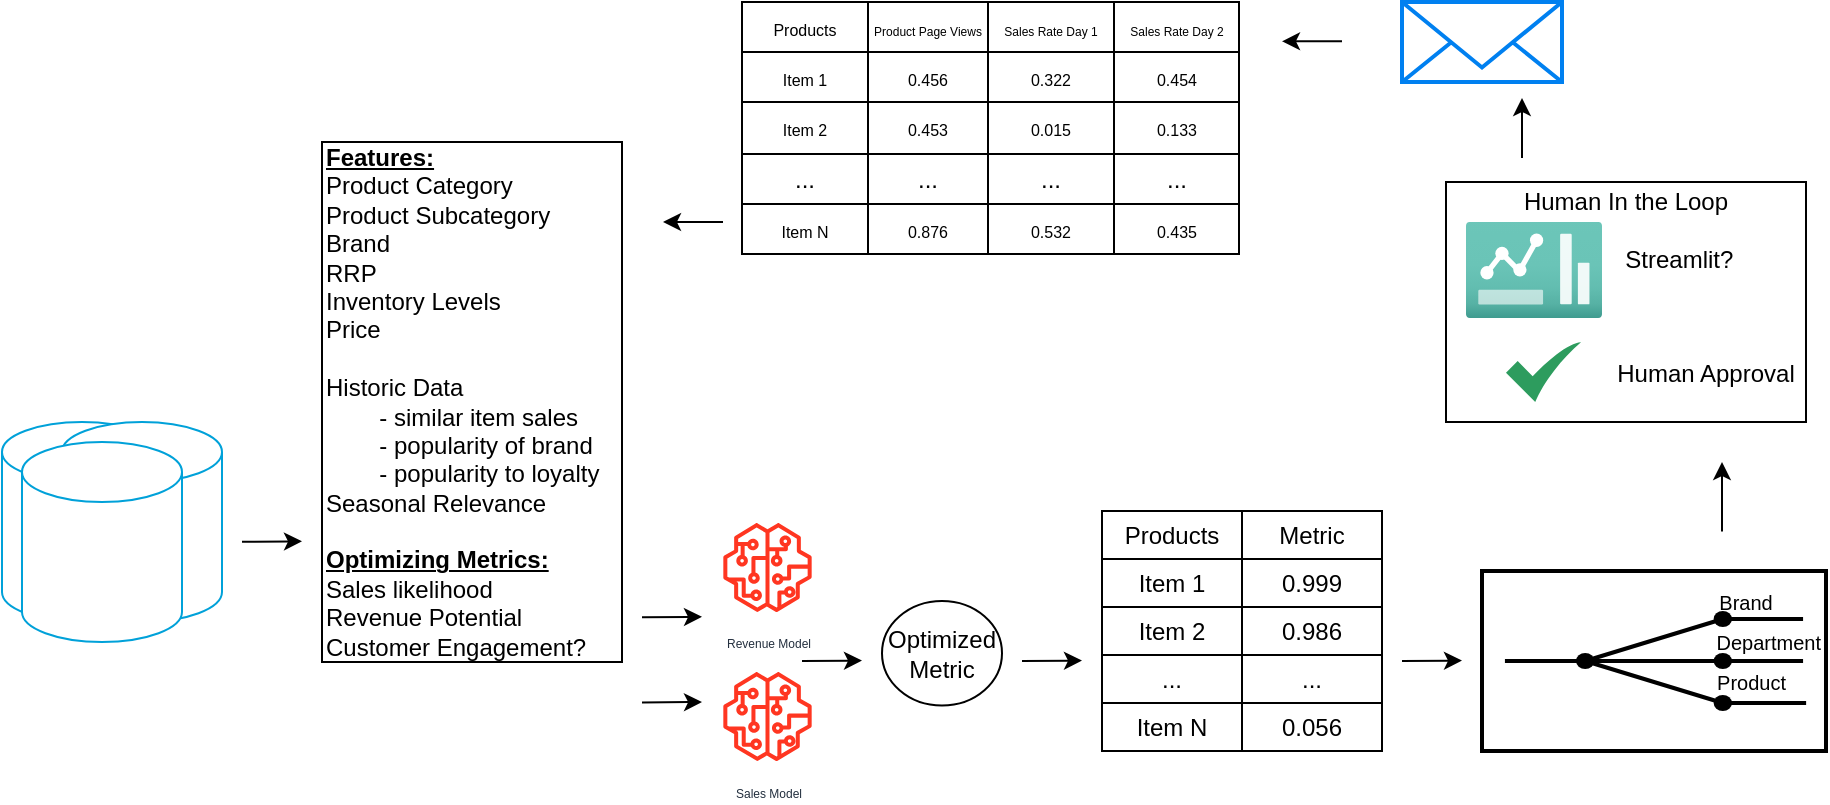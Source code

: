 <mxfile version="24.8.2">
  <diagram name="Page-1" id="AyYo4sgzFAqUoDY3u-qt">
    <mxGraphModel dx="1145" dy="499" grid="1" gridSize="10" guides="1" tooltips="1" connect="1" arrows="1" fold="1" page="1" pageScale="1" pageWidth="850" pageHeight="1100" math="0" shadow="0">
      <root>
        <mxCell id="0" />
        <mxCell id="1" parent="0" />
        <mxCell id="waE4sCZhkBapJmtRks2j-3" value="" style="shape=cylinder3;whiteSpace=wrap;html=1;boundedLbl=1;backgroundOutline=1;size=15;strokeColor=#00A1D9;" vertex="1" parent="1">
          <mxGeometry x="40" y="240" width="80" height="100" as="geometry" />
        </mxCell>
        <mxCell id="waE4sCZhkBapJmtRks2j-5" value="" style="shape=cylinder3;whiteSpace=wrap;html=1;boundedLbl=1;backgroundOutline=1;size=15;strokeColor=#00A1D9;" vertex="1" parent="1">
          <mxGeometry x="70" y="240" width="80" height="100" as="geometry" />
        </mxCell>
        <mxCell id="waE4sCZhkBapJmtRks2j-4" value="" style="shape=cylinder3;whiteSpace=wrap;html=1;boundedLbl=1;backgroundOutline=1;size=15;strokeColor=#00A1D9;" vertex="1" parent="1">
          <mxGeometry x="50" y="250" width="80" height="100" as="geometry" />
        </mxCell>
        <mxCell id="waE4sCZhkBapJmtRks2j-10" value="&lt;div&gt;&lt;b&gt;&lt;u&gt;Features:&lt;/u&gt;&lt;/b&gt;&lt;/div&gt;Product Category&lt;div&gt;Product Subcategory&lt;/div&gt;&lt;div&gt;Brand&lt;/div&gt;&lt;div&gt;&lt;div&gt;RRP&lt;/div&gt;&lt;div&gt;Inventory Levels&lt;/div&gt;&lt;div&gt;Price&lt;/div&gt;&lt;div&gt;&lt;br&gt;&lt;/div&gt;&lt;div&gt;Historic Data&lt;/div&gt;&lt;div&gt;&lt;span style=&quot;white-space: pre;&quot;&gt;&#x9;&lt;/span&gt;- similar item sales&lt;br&gt;&lt;/div&gt;&lt;div&gt;&lt;span style=&quot;white-space: pre;&quot;&gt;&#x9;&lt;/span&gt;- popularity of brand&lt;br&gt;&lt;/div&gt;&lt;div&gt;&lt;span style=&quot;white-space: pre;&quot;&gt;&#x9;&lt;/span&gt;- popularity to loyalty&lt;br&gt;&lt;/div&gt;&lt;div&gt;Seasonal Relevance&lt;/div&gt;&lt;div&gt;&lt;br&gt;&lt;/div&gt;&lt;div&gt;&lt;b&gt;&lt;u&gt;Optimizing Metrics:&lt;/u&gt;&lt;/b&gt;&lt;/div&gt;&lt;div&gt;Sales likelihood&lt;/div&gt;&lt;div&gt;Revenue Potential&lt;/div&gt;&lt;div&gt;Customer Engagement?&lt;/div&gt;&lt;/div&gt;" style="rounded=0;whiteSpace=wrap;html=1;align=left;" vertex="1" parent="1">
          <mxGeometry x="200" y="100" width="150" height="260" as="geometry" />
        </mxCell>
        <mxCell id="waE4sCZhkBapJmtRks2j-11" value="&lt;font style=&quot;font-size: 6px;&quot;&gt;Sales Model&lt;/font&gt;" style="sketch=0;outlineConnect=0;fontColor=#232F3E;gradientColor=none;fillColor=#FF3621;strokeColor=#FF3621;dashed=0;verticalLabelPosition=bottom;verticalAlign=top;align=center;html=1;fontSize=12;fontStyle=0;aspect=fixed;pointerEvents=1;shape=mxgraph.aws4.sagemaker_model;" vertex="1" parent="1">
          <mxGeometry x="400.5" y="365" width="44.5" height="44.5" as="geometry" />
        </mxCell>
        <mxCell id="waE4sCZhkBapJmtRks2j-13" value="&lt;font style=&quot;font-size: 6px;&quot;&gt;Revenue Model&lt;/font&gt;" style="sketch=0;outlineConnect=0;fontColor=#232F3E;gradientColor=none;fillColor=#FF3621;strokeColor=#FF3621;dashed=0;verticalLabelPosition=bottom;verticalAlign=top;align=center;html=1;fontSize=12;fontStyle=0;aspect=fixed;pointerEvents=1;shape=mxgraph.aws4.sagemaker_model;" vertex="1" parent="1">
          <mxGeometry x="400.5" y="290.5" width="44.5" height="44.5" as="geometry" />
        </mxCell>
        <mxCell id="waE4sCZhkBapJmtRks2j-14" value="&lt;div style=&quot;&quot;&gt;&lt;span style=&quot;background-color: initial;&quot;&gt;Human In the Loop&lt;/span&gt;&lt;/div&gt;&lt;div style=&quot;&quot;&gt;&lt;span style=&quot;background-color: initial;&quot;&gt;&lt;br&gt;&lt;/span&gt;&lt;/div&gt;&lt;div style=&quot;&quot;&gt;&lt;span style=&quot;background-color: initial;&quot;&gt;&lt;span style=&quot;white-space: pre;&quot;&gt;&#x9;&lt;/span&gt;&lt;span style=&quot;white-space: pre;&quot;&gt;&#x9;&lt;/span&gt;Streamlit?&lt;/span&gt;&lt;/div&gt;&lt;div style=&quot;&quot;&gt;&lt;span style=&quot;background-color: initial;&quot;&gt;&lt;br&gt;&lt;/span&gt;&lt;/div&gt;&lt;div style=&quot;&quot;&gt;&lt;span style=&quot;background-color: initial;&quot;&gt;&lt;br&gt;&lt;/span&gt;&lt;/div&gt;&lt;div style=&quot;&quot;&gt;&lt;span style=&quot;background-color: initial;&quot;&gt;&lt;br&gt;&lt;/span&gt;&lt;/div&gt;&lt;div style=&quot;&quot;&gt;&lt;span style=&quot;background-color: initial;&quot;&gt;&lt;span style=&quot;white-space: pre;&quot;&gt;&#x9;&lt;/span&gt;&lt;span style=&quot;white-space: pre;&quot;&gt;&#x9;&lt;/span&gt;&lt;span style=&quot;white-space: pre;&quot;&gt;&#x9;&lt;/span&gt;Human Approval&lt;/span&gt;&lt;/div&gt;&lt;div style=&quot;&quot;&gt;&lt;br&gt;&lt;/div&gt;" style="rounded=0;whiteSpace=wrap;html=1;align=center;" vertex="1" parent="1">
          <mxGeometry x="762" y="120" width="180" height="120" as="geometry" />
        </mxCell>
        <mxCell id="waE4sCZhkBapJmtRks2j-15" value="Optimized Metric" style="ellipse;whiteSpace=wrap;html=1;" vertex="1" parent="1">
          <mxGeometry x="480" y="329.5" width="60" height="52.25" as="geometry" />
        </mxCell>
        <mxCell id="waE4sCZhkBapJmtRks2j-17" value="" style="shape=table;startSize=0;container=1;collapsible=0;childLayout=tableLayout;" vertex="1" parent="1">
          <mxGeometry x="590" y="284.5" width="140" height="120" as="geometry" />
        </mxCell>
        <mxCell id="waE4sCZhkBapJmtRks2j-18" value="" style="shape=tableRow;horizontal=0;startSize=0;swimlaneHead=0;swimlaneBody=0;strokeColor=inherit;top=0;left=0;bottom=0;right=0;collapsible=0;dropTarget=0;fillColor=none;points=[[0,0.5],[1,0.5]];portConstraint=eastwest;" vertex="1" parent="waE4sCZhkBapJmtRks2j-17">
          <mxGeometry width="140" height="24" as="geometry" />
        </mxCell>
        <mxCell id="waE4sCZhkBapJmtRks2j-19" value="Products" style="shape=partialRectangle;html=1;whiteSpace=wrap;connectable=0;strokeColor=inherit;overflow=hidden;fillColor=none;top=0;left=0;bottom=0;right=0;pointerEvents=1;" vertex="1" parent="waE4sCZhkBapJmtRks2j-18">
          <mxGeometry width="70" height="24" as="geometry">
            <mxRectangle width="70" height="24" as="alternateBounds" />
          </mxGeometry>
        </mxCell>
        <mxCell id="waE4sCZhkBapJmtRks2j-20" value="Metric" style="shape=partialRectangle;html=1;whiteSpace=wrap;connectable=0;strokeColor=inherit;overflow=hidden;fillColor=none;top=0;left=0;bottom=0;right=0;pointerEvents=1;" vertex="1" parent="waE4sCZhkBapJmtRks2j-18">
          <mxGeometry x="70" width="70" height="24" as="geometry">
            <mxRectangle width="70" height="24" as="alternateBounds" />
          </mxGeometry>
        </mxCell>
        <mxCell id="waE4sCZhkBapJmtRks2j-21" value="" style="shape=tableRow;horizontal=0;startSize=0;swimlaneHead=0;swimlaneBody=0;strokeColor=inherit;top=0;left=0;bottom=0;right=0;collapsible=0;dropTarget=0;fillColor=none;points=[[0,0.5],[1,0.5]];portConstraint=eastwest;" vertex="1" parent="waE4sCZhkBapJmtRks2j-17">
          <mxGeometry y="24" width="140" height="24" as="geometry" />
        </mxCell>
        <mxCell id="waE4sCZhkBapJmtRks2j-22" value="Item 1" style="shape=partialRectangle;html=1;whiteSpace=wrap;connectable=0;strokeColor=inherit;overflow=hidden;fillColor=none;top=0;left=0;bottom=0;right=0;pointerEvents=1;" vertex="1" parent="waE4sCZhkBapJmtRks2j-21">
          <mxGeometry width="70" height="24" as="geometry">
            <mxRectangle width="70" height="24" as="alternateBounds" />
          </mxGeometry>
        </mxCell>
        <mxCell id="waE4sCZhkBapJmtRks2j-23" value="0.999" style="shape=partialRectangle;html=1;whiteSpace=wrap;connectable=0;strokeColor=inherit;overflow=hidden;fillColor=none;top=0;left=0;bottom=0;right=0;pointerEvents=1;" vertex="1" parent="waE4sCZhkBapJmtRks2j-21">
          <mxGeometry x="70" width="70" height="24" as="geometry">
            <mxRectangle width="70" height="24" as="alternateBounds" />
          </mxGeometry>
        </mxCell>
        <mxCell id="waE4sCZhkBapJmtRks2j-24" value="" style="shape=tableRow;horizontal=0;startSize=0;swimlaneHead=0;swimlaneBody=0;strokeColor=inherit;top=0;left=0;bottom=0;right=0;collapsible=0;dropTarget=0;fillColor=none;points=[[0,0.5],[1,0.5]];portConstraint=eastwest;" vertex="1" parent="waE4sCZhkBapJmtRks2j-17">
          <mxGeometry y="48" width="140" height="24" as="geometry" />
        </mxCell>
        <mxCell id="waE4sCZhkBapJmtRks2j-25" value="Item 2" style="shape=partialRectangle;html=1;whiteSpace=wrap;connectable=0;strokeColor=inherit;overflow=hidden;fillColor=none;top=0;left=0;bottom=0;right=0;pointerEvents=1;" vertex="1" parent="waE4sCZhkBapJmtRks2j-24">
          <mxGeometry width="70" height="24" as="geometry">
            <mxRectangle width="70" height="24" as="alternateBounds" />
          </mxGeometry>
        </mxCell>
        <mxCell id="waE4sCZhkBapJmtRks2j-26" value="0.986" style="shape=partialRectangle;html=1;whiteSpace=wrap;connectable=0;strokeColor=inherit;overflow=hidden;fillColor=none;top=0;left=0;bottom=0;right=0;pointerEvents=1;" vertex="1" parent="waE4sCZhkBapJmtRks2j-24">
          <mxGeometry x="70" width="70" height="24" as="geometry">
            <mxRectangle width="70" height="24" as="alternateBounds" />
          </mxGeometry>
        </mxCell>
        <mxCell id="waE4sCZhkBapJmtRks2j-27" value="" style="shape=tableRow;horizontal=0;startSize=0;swimlaneHead=0;swimlaneBody=0;strokeColor=inherit;top=0;left=0;bottom=0;right=0;collapsible=0;dropTarget=0;fillColor=none;points=[[0,0.5],[1,0.5]];portConstraint=eastwest;" vertex="1" parent="waE4sCZhkBapJmtRks2j-17">
          <mxGeometry y="72" width="140" height="24" as="geometry" />
        </mxCell>
        <mxCell id="waE4sCZhkBapJmtRks2j-28" value="..." style="shape=partialRectangle;html=1;whiteSpace=wrap;connectable=0;strokeColor=inherit;overflow=hidden;fillColor=none;top=0;left=0;bottom=0;right=0;pointerEvents=1;" vertex="1" parent="waE4sCZhkBapJmtRks2j-27">
          <mxGeometry width="70" height="24" as="geometry">
            <mxRectangle width="70" height="24" as="alternateBounds" />
          </mxGeometry>
        </mxCell>
        <mxCell id="waE4sCZhkBapJmtRks2j-29" value="..." style="shape=partialRectangle;html=1;whiteSpace=wrap;connectable=0;strokeColor=inherit;overflow=hidden;fillColor=none;top=0;left=0;bottom=0;right=0;pointerEvents=1;" vertex="1" parent="waE4sCZhkBapJmtRks2j-27">
          <mxGeometry x="70" width="70" height="24" as="geometry">
            <mxRectangle width="70" height="24" as="alternateBounds" />
          </mxGeometry>
        </mxCell>
        <mxCell id="waE4sCZhkBapJmtRks2j-30" value="" style="shape=tableRow;horizontal=0;startSize=0;swimlaneHead=0;swimlaneBody=0;strokeColor=inherit;top=0;left=0;bottom=0;right=0;collapsible=0;dropTarget=0;fillColor=none;points=[[0,0.5],[1,0.5]];portConstraint=eastwest;" vertex="1" parent="waE4sCZhkBapJmtRks2j-17">
          <mxGeometry y="96" width="140" height="24" as="geometry" />
        </mxCell>
        <mxCell id="waE4sCZhkBapJmtRks2j-31" value="Item N" style="shape=partialRectangle;html=1;whiteSpace=wrap;connectable=0;strokeColor=inherit;overflow=hidden;fillColor=none;top=0;left=0;bottom=0;right=0;pointerEvents=1;" vertex="1" parent="waE4sCZhkBapJmtRks2j-30">
          <mxGeometry width="70" height="24" as="geometry">
            <mxRectangle width="70" height="24" as="alternateBounds" />
          </mxGeometry>
        </mxCell>
        <mxCell id="waE4sCZhkBapJmtRks2j-32" value="0.056" style="shape=partialRectangle;html=1;whiteSpace=wrap;connectable=0;strokeColor=inherit;overflow=hidden;fillColor=none;top=0;left=0;bottom=0;right=0;pointerEvents=1;" vertex="1" parent="waE4sCZhkBapJmtRks2j-30">
          <mxGeometry x="70" width="70" height="24" as="geometry">
            <mxRectangle width="70" height="24" as="alternateBounds" />
          </mxGeometry>
        </mxCell>
        <mxCell id="waE4sCZhkBapJmtRks2j-33" value="" style="image;aspect=fixed;html=1;points=[];align=center;fontSize=12;image=img/lib/azure2/general/Dashboard2.svg;fillColor=#FF4B4B;strokeColor=#FF4B4B;" vertex="1" parent="1">
          <mxGeometry x="772" y="140" width="68" height="48" as="geometry" />
        </mxCell>
        <mxCell id="waE4sCZhkBapJmtRks2j-34" value="" style="sketch=0;html=1;aspect=fixed;strokeColor=none;shadow=0;align=center;fillColor=#2D9C5E;verticalAlign=top;labelPosition=center;verticalLabelPosition=bottom;shape=mxgraph.gcp2.check" vertex="1" parent="1">
          <mxGeometry x="792" y="200" width="37.5" height="30" as="geometry" />
        </mxCell>
        <mxCell id="waE4sCZhkBapJmtRks2j-35" value="" style="html=1;verticalLabelPosition=bottom;align=center;labelBackgroundColor=#ffffff;verticalAlign=top;strokeWidth=2;strokeColor=#0080F0;shadow=0;dashed=0;shape=mxgraph.ios7.icons.mail;" vertex="1" parent="1">
          <mxGeometry x="740" y="30" width="80" height="40" as="geometry" />
        </mxCell>
        <mxCell id="waE4sCZhkBapJmtRks2j-36" value="" style="shape=table;startSize=0;container=1;collapsible=0;childLayout=tableLayout;" vertex="1" parent="1">
          <mxGeometry x="410" y="30" width="248.5" height="126" as="geometry" />
        </mxCell>
        <mxCell id="waE4sCZhkBapJmtRks2j-37" value="" style="shape=tableRow;horizontal=0;startSize=0;swimlaneHead=0;swimlaneBody=0;strokeColor=inherit;top=0;left=0;bottom=0;right=0;collapsible=0;dropTarget=0;fillColor=none;points=[[0,0.5],[1,0.5]];portConstraint=eastwest;" vertex="1" parent="waE4sCZhkBapJmtRks2j-36">
          <mxGeometry width="248.5" height="25" as="geometry" />
        </mxCell>
        <mxCell id="waE4sCZhkBapJmtRks2j-38" value="&lt;font style=&quot;font-size: 8px;&quot;&gt;Products&lt;/font&gt;" style="shape=partialRectangle;html=1;whiteSpace=wrap;connectable=0;strokeColor=inherit;overflow=hidden;fillColor=none;top=0;left=0;bottom=0;right=0;pointerEvents=1;" vertex="1" parent="waE4sCZhkBapJmtRks2j-37">
          <mxGeometry width="63" height="25" as="geometry">
            <mxRectangle width="63" height="25" as="alternateBounds" />
          </mxGeometry>
        </mxCell>
        <mxCell id="waE4sCZhkBapJmtRks2j-39" value="&lt;font style=&quot;font-size: 6px;&quot;&gt;Product Page Views&lt;/font&gt;" style="shape=partialRectangle;html=1;whiteSpace=wrap;connectable=0;strokeColor=inherit;overflow=hidden;fillColor=none;top=0;left=0;bottom=0;right=0;pointerEvents=1;" vertex="1" parent="waE4sCZhkBapJmtRks2j-37">
          <mxGeometry x="63" width="60" height="25" as="geometry">
            <mxRectangle width="60" height="25" as="alternateBounds" />
          </mxGeometry>
        </mxCell>
        <mxCell id="waE4sCZhkBapJmtRks2j-40" value="&lt;font style=&quot;font-size: 6px;&quot;&gt;Sales Rate Day 1&lt;/font&gt;" style="shape=partialRectangle;html=1;whiteSpace=wrap;connectable=0;strokeColor=inherit;overflow=hidden;fillColor=none;top=0;left=0;bottom=0;right=0;pointerEvents=1;" vertex="1" parent="waE4sCZhkBapJmtRks2j-37">
          <mxGeometry x="123" width="63" height="25" as="geometry">
            <mxRectangle width="63" height="25" as="alternateBounds" />
          </mxGeometry>
        </mxCell>
        <mxCell id="waE4sCZhkBapJmtRks2j-75" value="&lt;font style=&quot;font-size: 6px;&quot;&gt;Sales Rate Day 2&lt;/font&gt;" style="shape=partialRectangle;html=1;whiteSpace=wrap;connectable=0;strokeColor=inherit;overflow=hidden;fillColor=none;top=0;left=0;bottom=0;right=0;pointerEvents=1;" vertex="1" parent="waE4sCZhkBapJmtRks2j-37">
          <mxGeometry x="186" width="63" height="25" as="geometry">
            <mxRectangle width="63" height="25" as="alternateBounds" />
          </mxGeometry>
        </mxCell>
        <mxCell id="waE4sCZhkBapJmtRks2j-41" value="" style="shape=tableRow;horizontal=0;startSize=0;swimlaneHead=0;swimlaneBody=0;strokeColor=inherit;top=0;left=0;bottom=0;right=0;collapsible=0;dropTarget=0;fillColor=none;points=[[0,0.5],[1,0.5]];portConstraint=eastwest;" vertex="1" parent="waE4sCZhkBapJmtRks2j-36">
          <mxGeometry y="25" width="248.5" height="25" as="geometry" />
        </mxCell>
        <mxCell id="waE4sCZhkBapJmtRks2j-42" value="&lt;font style=&quot;font-size: 8px;&quot;&gt;Item 1&lt;/font&gt;" style="shape=partialRectangle;html=1;whiteSpace=wrap;connectable=0;strokeColor=inherit;overflow=hidden;fillColor=none;top=0;left=0;bottom=0;right=0;pointerEvents=1;" vertex="1" parent="waE4sCZhkBapJmtRks2j-41">
          <mxGeometry width="63" height="25" as="geometry">
            <mxRectangle width="63" height="25" as="alternateBounds" />
          </mxGeometry>
        </mxCell>
        <mxCell id="waE4sCZhkBapJmtRks2j-43" value="&lt;font style=&quot;font-size: 8px;&quot;&gt;0.456&lt;/font&gt;" style="shape=partialRectangle;html=1;whiteSpace=wrap;connectable=0;strokeColor=inherit;overflow=hidden;fillColor=none;top=0;left=0;bottom=0;right=0;pointerEvents=1;" vertex="1" parent="waE4sCZhkBapJmtRks2j-41">
          <mxGeometry x="63" width="60" height="25" as="geometry">
            <mxRectangle width="60" height="25" as="alternateBounds" />
          </mxGeometry>
        </mxCell>
        <mxCell id="waE4sCZhkBapJmtRks2j-44" value="&lt;font style=&quot;font-size: 8px;&quot;&gt;0.322&lt;/font&gt;" style="shape=partialRectangle;html=1;whiteSpace=wrap;connectable=0;strokeColor=inherit;overflow=hidden;fillColor=none;top=0;left=0;bottom=0;right=0;pointerEvents=1;" vertex="1" parent="waE4sCZhkBapJmtRks2j-41">
          <mxGeometry x="123" width="63" height="25" as="geometry">
            <mxRectangle width="63" height="25" as="alternateBounds" />
          </mxGeometry>
        </mxCell>
        <mxCell id="waE4sCZhkBapJmtRks2j-76" value="&lt;font style=&quot;font-size: 8px;&quot;&gt;0.454&lt;/font&gt;" style="shape=partialRectangle;html=1;whiteSpace=wrap;connectable=0;strokeColor=inherit;overflow=hidden;fillColor=none;top=0;left=0;bottom=0;right=0;pointerEvents=1;" vertex="1" parent="waE4sCZhkBapJmtRks2j-41">
          <mxGeometry x="186" width="63" height="25" as="geometry">
            <mxRectangle width="63" height="25" as="alternateBounds" />
          </mxGeometry>
        </mxCell>
        <mxCell id="waE4sCZhkBapJmtRks2j-45" value="" style="shape=tableRow;horizontal=0;startSize=0;swimlaneHead=0;swimlaneBody=0;strokeColor=inherit;top=0;left=0;bottom=0;right=0;collapsible=0;dropTarget=0;fillColor=none;points=[[0,0.5],[1,0.5]];portConstraint=eastwest;" vertex="1" parent="waE4sCZhkBapJmtRks2j-36">
          <mxGeometry y="50" width="248.5" height="26" as="geometry" />
        </mxCell>
        <mxCell id="waE4sCZhkBapJmtRks2j-46" value="&lt;font style=&quot;font-size: 8px;&quot;&gt;Item 2&lt;/font&gt;" style="shape=partialRectangle;html=1;whiteSpace=wrap;connectable=0;strokeColor=inherit;overflow=hidden;fillColor=none;top=0;left=0;bottom=0;right=0;pointerEvents=1;" vertex="1" parent="waE4sCZhkBapJmtRks2j-45">
          <mxGeometry width="63" height="26" as="geometry">
            <mxRectangle width="63" height="26" as="alternateBounds" />
          </mxGeometry>
        </mxCell>
        <mxCell id="waE4sCZhkBapJmtRks2j-47" value="&lt;font style=&quot;font-size: 8px;&quot;&gt;0.453&lt;/font&gt;" style="shape=partialRectangle;html=1;whiteSpace=wrap;connectable=0;strokeColor=inherit;overflow=hidden;fillColor=none;top=0;left=0;bottom=0;right=0;pointerEvents=1;" vertex="1" parent="waE4sCZhkBapJmtRks2j-45">
          <mxGeometry x="63" width="60" height="26" as="geometry">
            <mxRectangle width="60" height="26" as="alternateBounds" />
          </mxGeometry>
        </mxCell>
        <mxCell id="waE4sCZhkBapJmtRks2j-48" value="&lt;font style=&quot;font-size: 8px;&quot;&gt;0.015&lt;/font&gt;" style="shape=partialRectangle;html=1;whiteSpace=wrap;connectable=0;strokeColor=inherit;overflow=hidden;fillColor=none;top=0;left=0;bottom=0;right=0;pointerEvents=1;" vertex="1" parent="waE4sCZhkBapJmtRks2j-45">
          <mxGeometry x="123" width="63" height="26" as="geometry">
            <mxRectangle width="63" height="26" as="alternateBounds" />
          </mxGeometry>
        </mxCell>
        <mxCell id="waE4sCZhkBapJmtRks2j-77" value="&lt;font style=&quot;font-size: 8px;&quot;&gt;0.133&lt;/font&gt;" style="shape=partialRectangle;html=1;whiteSpace=wrap;connectable=0;strokeColor=inherit;overflow=hidden;fillColor=none;top=0;left=0;bottom=0;right=0;pointerEvents=1;" vertex="1" parent="waE4sCZhkBapJmtRks2j-45">
          <mxGeometry x="186" width="63" height="26" as="geometry">
            <mxRectangle width="63" height="26" as="alternateBounds" />
          </mxGeometry>
        </mxCell>
        <mxCell id="waE4sCZhkBapJmtRks2j-49" value="" style="shape=tableRow;horizontal=0;startSize=0;swimlaneHead=0;swimlaneBody=0;strokeColor=inherit;top=0;left=0;bottom=0;right=0;collapsible=0;dropTarget=0;fillColor=none;points=[[0,0.5],[1,0.5]];portConstraint=eastwest;" vertex="1" parent="waE4sCZhkBapJmtRks2j-36">
          <mxGeometry y="76" width="248.5" height="25" as="geometry" />
        </mxCell>
        <mxCell id="waE4sCZhkBapJmtRks2j-50" value="..." style="shape=partialRectangle;html=1;whiteSpace=wrap;connectable=0;strokeColor=inherit;overflow=hidden;fillColor=none;top=0;left=0;bottom=0;right=0;pointerEvents=1;" vertex="1" parent="waE4sCZhkBapJmtRks2j-49">
          <mxGeometry width="63" height="25" as="geometry">
            <mxRectangle width="63" height="25" as="alternateBounds" />
          </mxGeometry>
        </mxCell>
        <mxCell id="waE4sCZhkBapJmtRks2j-51" value="..." style="shape=partialRectangle;html=1;whiteSpace=wrap;connectable=0;strokeColor=inherit;overflow=hidden;fillColor=none;top=0;left=0;bottom=0;right=0;pointerEvents=1;" vertex="1" parent="waE4sCZhkBapJmtRks2j-49">
          <mxGeometry x="63" width="60" height="25" as="geometry">
            <mxRectangle width="60" height="25" as="alternateBounds" />
          </mxGeometry>
        </mxCell>
        <mxCell id="waE4sCZhkBapJmtRks2j-52" value="..." style="shape=partialRectangle;html=1;whiteSpace=wrap;connectable=0;strokeColor=inherit;overflow=hidden;fillColor=none;top=0;left=0;bottom=0;right=0;pointerEvents=1;" vertex="1" parent="waE4sCZhkBapJmtRks2j-49">
          <mxGeometry x="123" width="63" height="25" as="geometry">
            <mxRectangle width="63" height="25" as="alternateBounds" />
          </mxGeometry>
        </mxCell>
        <mxCell id="waE4sCZhkBapJmtRks2j-78" value="..." style="shape=partialRectangle;html=1;whiteSpace=wrap;connectable=0;strokeColor=inherit;overflow=hidden;fillColor=none;top=0;left=0;bottom=0;right=0;pointerEvents=1;" vertex="1" parent="waE4sCZhkBapJmtRks2j-49">
          <mxGeometry x="186" width="63" height="25" as="geometry">
            <mxRectangle width="63" height="25" as="alternateBounds" />
          </mxGeometry>
        </mxCell>
        <mxCell id="waE4sCZhkBapJmtRks2j-53" value="" style="shape=tableRow;horizontal=0;startSize=0;swimlaneHead=0;swimlaneBody=0;strokeColor=inherit;top=0;left=0;bottom=0;right=0;collapsible=0;dropTarget=0;fillColor=none;points=[[0,0.5],[1,0.5]];portConstraint=eastwest;" vertex="1" parent="waE4sCZhkBapJmtRks2j-36">
          <mxGeometry y="101" width="248.5" height="25" as="geometry" />
        </mxCell>
        <mxCell id="waE4sCZhkBapJmtRks2j-54" value="&lt;font style=&quot;font-size: 8px;&quot;&gt;Item N&lt;/font&gt;" style="shape=partialRectangle;html=1;whiteSpace=wrap;connectable=0;strokeColor=inherit;overflow=hidden;fillColor=none;top=0;left=0;bottom=0;right=0;pointerEvents=1;" vertex="1" parent="waE4sCZhkBapJmtRks2j-53">
          <mxGeometry width="63" height="25" as="geometry">
            <mxRectangle width="63" height="25" as="alternateBounds" />
          </mxGeometry>
        </mxCell>
        <mxCell id="waE4sCZhkBapJmtRks2j-55" value="&lt;font style=&quot;font-size: 8px;&quot;&gt;0.876&lt;/font&gt;" style="shape=partialRectangle;html=1;whiteSpace=wrap;connectable=0;strokeColor=inherit;overflow=hidden;fillColor=none;top=0;left=0;bottom=0;right=0;pointerEvents=1;" vertex="1" parent="waE4sCZhkBapJmtRks2j-53">
          <mxGeometry x="63" width="60" height="25" as="geometry">
            <mxRectangle width="60" height="25" as="alternateBounds" />
          </mxGeometry>
        </mxCell>
        <mxCell id="waE4sCZhkBapJmtRks2j-56" value="&lt;font style=&quot;font-size: 8px;&quot;&gt;0.532&lt;/font&gt;" style="shape=partialRectangle;html=1;whiteSpace=wrap;connectable=0;strokeColor=inherit;overflow=hidden;fillColor=none;top=0;left=0;bottom=0;right=0;pointerEvents=1;" vertex="1" parent="waE4sCZhkBapJmtRks2j-53">
          <mxGeometry x="123" width="63" height="25" as="geometry">
            <mxRectangle width="63" height="25" as="alternateBounds" />
          </mxGeometry>
        </mxCell>
        <mxCell id="waE4sCZhkBapJmtRks2j-79" value="&lt;font style=&quot;font-size: 8px;&quot;&gt;0.435&lt;/font&gt;" style="shape=partialRectangle;html=1;whiteSpace=wrap;connectable=0;strokeColor=inherit;overflow=hidden;fillColor=none;top=0;left=0;bottom=0;right=0;pointerEvents=1;" vertex="1" parent="waE4sCZhkBapJmtRks2j-53">
          <mxGeometry x="186" width="63" height="25" as="geometry">
            <mxRectangle width="63" height="25" as="alternateBounds" />
          </mxGeometry>
        </mxCell>
        <mxCell id="waE4sCZhkBapJmtRks2j-57" value="" style="endArrow=classic;html=1;rounded=0;" edge="1" parent="1">
          <mxGeometry width="50" height="50" relative="1" as="geometry">
            <mxPoint x="160" y="299.91" as="sourcePoint" />
            <mxPoint x="190" y="299.66" as="targetPoint" />
          </mxGeometry>
        </mxCell>
        <mxCell id="waE4sCZhkBapJmtRks2j-58" value="" style="endArrow=classic;html=1;rounded=0;" edge="1" parent="1">
          <mxGeometry width="50" height="50" relative="1" as="geometry">
            <mxPoint x="360" y="337.66" as="sourcePoint" />
            <mxPoint x="390" y="337.41" as="targetPoint" />
          </mxGeometry>
        </mxCell>
        <mxCell id="waE4sCZhkBapJmtRks2j-59" value="" style="endArrow=classic;html=1;rounded=0;" edge="1" parent="1">
          <mxGeometry width="50" height="50" relative="1" as="geometry">
            <mxPoint x="360" y="380.25" as="sourcePoint" />
            <mxPoint x="390" y="380" as="targetPoint" />
          </mxGeometry>
        </mxCell>
        <mxCell id="waE4sCZhkBapJmtRks2j-60" value="" style="endArrow=classic;html=1;rounded=0;" edge="1" parent="1">
          <mxGeometry width="50" height="50" relative="1" as="geometry">
            <mxPoint x="440" y="359.56" as="sourcePoint" />
            <mxPoint x="470" y="359.31" as="targetPoint" />
          </mxGeometry>
        </mxCell>
        <mxCell id="waE4sCZhkBapJmtRks2j-61" value="" style="endArrow=classic;html=1;rounded=0;" edge="1" parent="1">
          <mxGeometry width="50" height="50" relative="1" as="geometry">
            <mxPoint x="550" y="359.56" as="sourcePoint" />
            <mxPoint x="580" y="359.31" as="targetPoint" />
          </mxGeometry>
        </mxCell>
        <mxCell id="waE4sCZhkBapJmtRks2j-63" value="" style="endArrow=classic;html=1;rounded=0;" edge="1" parent="1">
          <mxGeometry width="50" height="50" relative="1" as="geometry">
            <mxPoint x="800" y="108" as="sourcePoint" />
            <mxPoint x="800" y="78" as="targetPoint" />
          </mxGeometry>
        </mxCell>
        <mxCell id="waE4sCZhkBapJmtRks2j-64" value="" style="endArrow=classic;html=1;rounded=0;" edge="1" parent="1">
          <mxGeometry width="50" height="50" relative="1" as="geometry">
            <mxPoint x="710" y="49.66" as="sourcePoint" />
            <mxPoint x="680" y="49.66" as="targetPoint" />
          </mxGeometry>
        </mxCell>
        <mxCell id="waE4sCZhkBapJmtRks2j-65" value="" style="endArrow=classic;html=1;rounded=0;" edge="1" parent="1">
          <mxGeometry width="50" height="50" relative="1" as="geometry">
            <mxPoint x="400.5" y="140" as="sourcePoint" />
            <mxPoint x="370.5" y="140" as="targetPoint" />
          </mxGeometry>
        </mxCell>
        <mxCell id="waE4sCZhkBapJmtRks2j-67" value="" style="html=1;strokeWidth=2;outlineConnect=0;dashed=0;align=center;fontSize=8;fillColor=#FFFFFF;verticalLabelPosition=bottom;verticalAlign=top;shape=mxgraph.eip.recipient_list;rotation=0;" vertex="1" parent="1">
          <mxGeometry x="780" y="314.5" width="172" height="90" as="geometry" />
        </mxCell>
        <mxCell id="waE4sCZhkBapJmtRks2j-68" value="&lt;font style=&quot;font-size: 10px;&quot;&gt;Brand&lt;/font&gt;" style="text;html=1;align=center;verticalAlign=middle;whiteSpace=wrap;rounded=0;" vertex="1" parent="1">
          <mxGeometry x="882" y="314.5" width="60" height="30" as="geometry" />
        </mxCell>
        <mxCell id="waE4sCZhkBapJmtRks2j-69" value="&lt;font style=&quot;font-size: 10px;&quot;&gt;&amp;nbsp;Department&lt;/font&gt;" style="text;html=1;align=center;verticalAlign=middle;whiteSpace=wrap;rounded=0;" vertex="1" parent="1">
          <mxGeometry x="892" y="335" width="60" height="30" as="geometry" />
        </mxCell>
        <mxCell id="waE4sCZhkBapJmtRks2j-71" value="&lt;font style=&quot;font-size: 10px;&quot;&gt;&amp;nbsp; Product&lt;/font&gt;" style="text;html=1;align=center;verticalAlign=middle;whiteSpace=wrap;rounded=0;" vertex="1" parent="1">
          <mxGeometry x="882" y="355" width="60" height="30" as="geometry" />
        </mxCell>
        <mxCell id="waE4sCZhkBapJmtRks2j-73" value="" style="endArrow=classic;html=1;rounded=0;" edge="1" parent="1">
          <mxGeometry width="50" height="50" relative="1" as="geometry">
            <mxPoint x="740" y="359.56" as="sourcePoint" />
            <mxPoint x="770" y="359.31" as="targetPoint" />
          </mxGeometry>
        </mxCell>
        <mxCell id="waE4sCZhkBapJmtRks2j-74" value="" style="endArrow=classic;html=1;rounded=0;" edge="1" parent="1">
          <mxGeometry width="50" height="50" relative="1" as="geometry">
            <mxPoint x="900" y="294.75" as="sourcePoint" />
            <mxPoint x="900" y="260" as="targetPoint" />
          </mxGeometry>
        </mxCell>
      </root>
    </mxGraphModel>
  </diagram>
</mxfile>
